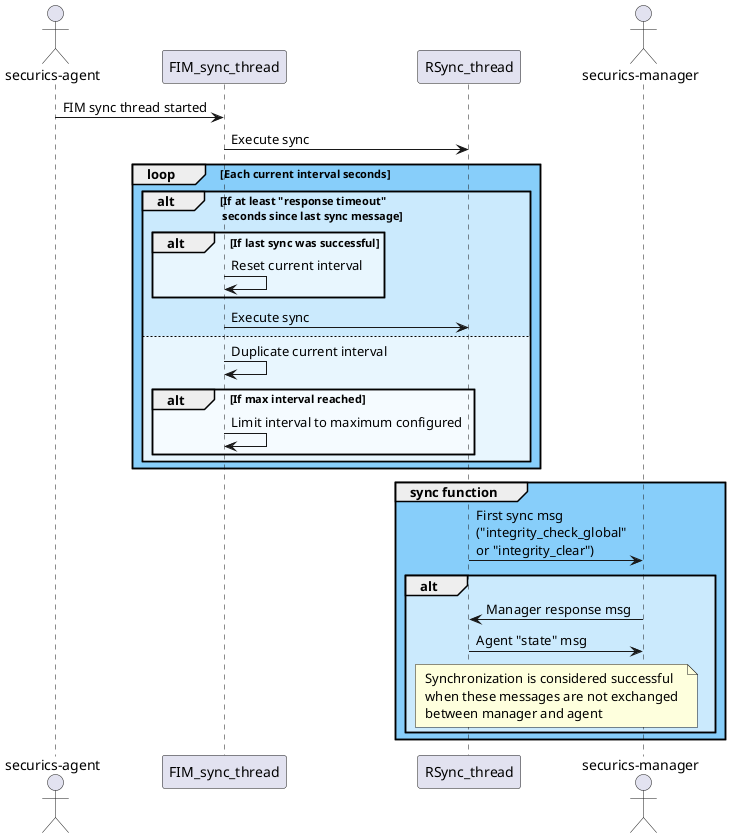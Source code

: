 ' Copyright (C) 2023-2024, RV Bionics Group SpA.
' Created by Securics, Inc. <info@rvbionics.com>.
' This program is free software; you can redistribute it and/or modify it under the terms of GPLv2

@startuml sequence_diagram_fim_synchronization
actor "securics-agent" as agent
participant FIM_sync_thread
participant RSync_thread
actor "securics-manager" as manager

skinparam SequenceGroupBodyBackgroundColor #FFFFFF90

agent -> FIM_sync_thread : FIM sync thread started
FIM_sync_thread -> RSync_thread : Execute sync

loop #LightSkyBlue Each current interval seconds
    alt If at least "response timeout"\n seconds since last sync message
        alt If last sync was successful
            FIM_sync_thread -> FIM_sync_thread: Reset current interval
        end
        FIM_sync_thread -> RSync_thread : Execute sync
    else
        FIM_sync_thread -> FIM_sync_thread: Duplicate current interval
        alt If max interval reached
            FIM_sync_thread -> FIM_sync_thread: Limit interval to maximum configured
        end
    end
end loop

group #LightSkyBlue sync function
    RSync_thread -> manager : First sync msg\n("integrity_check_global"\nor "integrity_clear")
    alt
        manager -> RSync_thread : Manager response msg
        RSync_thread -> manager : Agent "state" msg
        note over RSync_thread, manager
        Synchronization is considered successful
        when these messages are not exchanged
        between manager and agent
        end note
    end
end

@enduml
